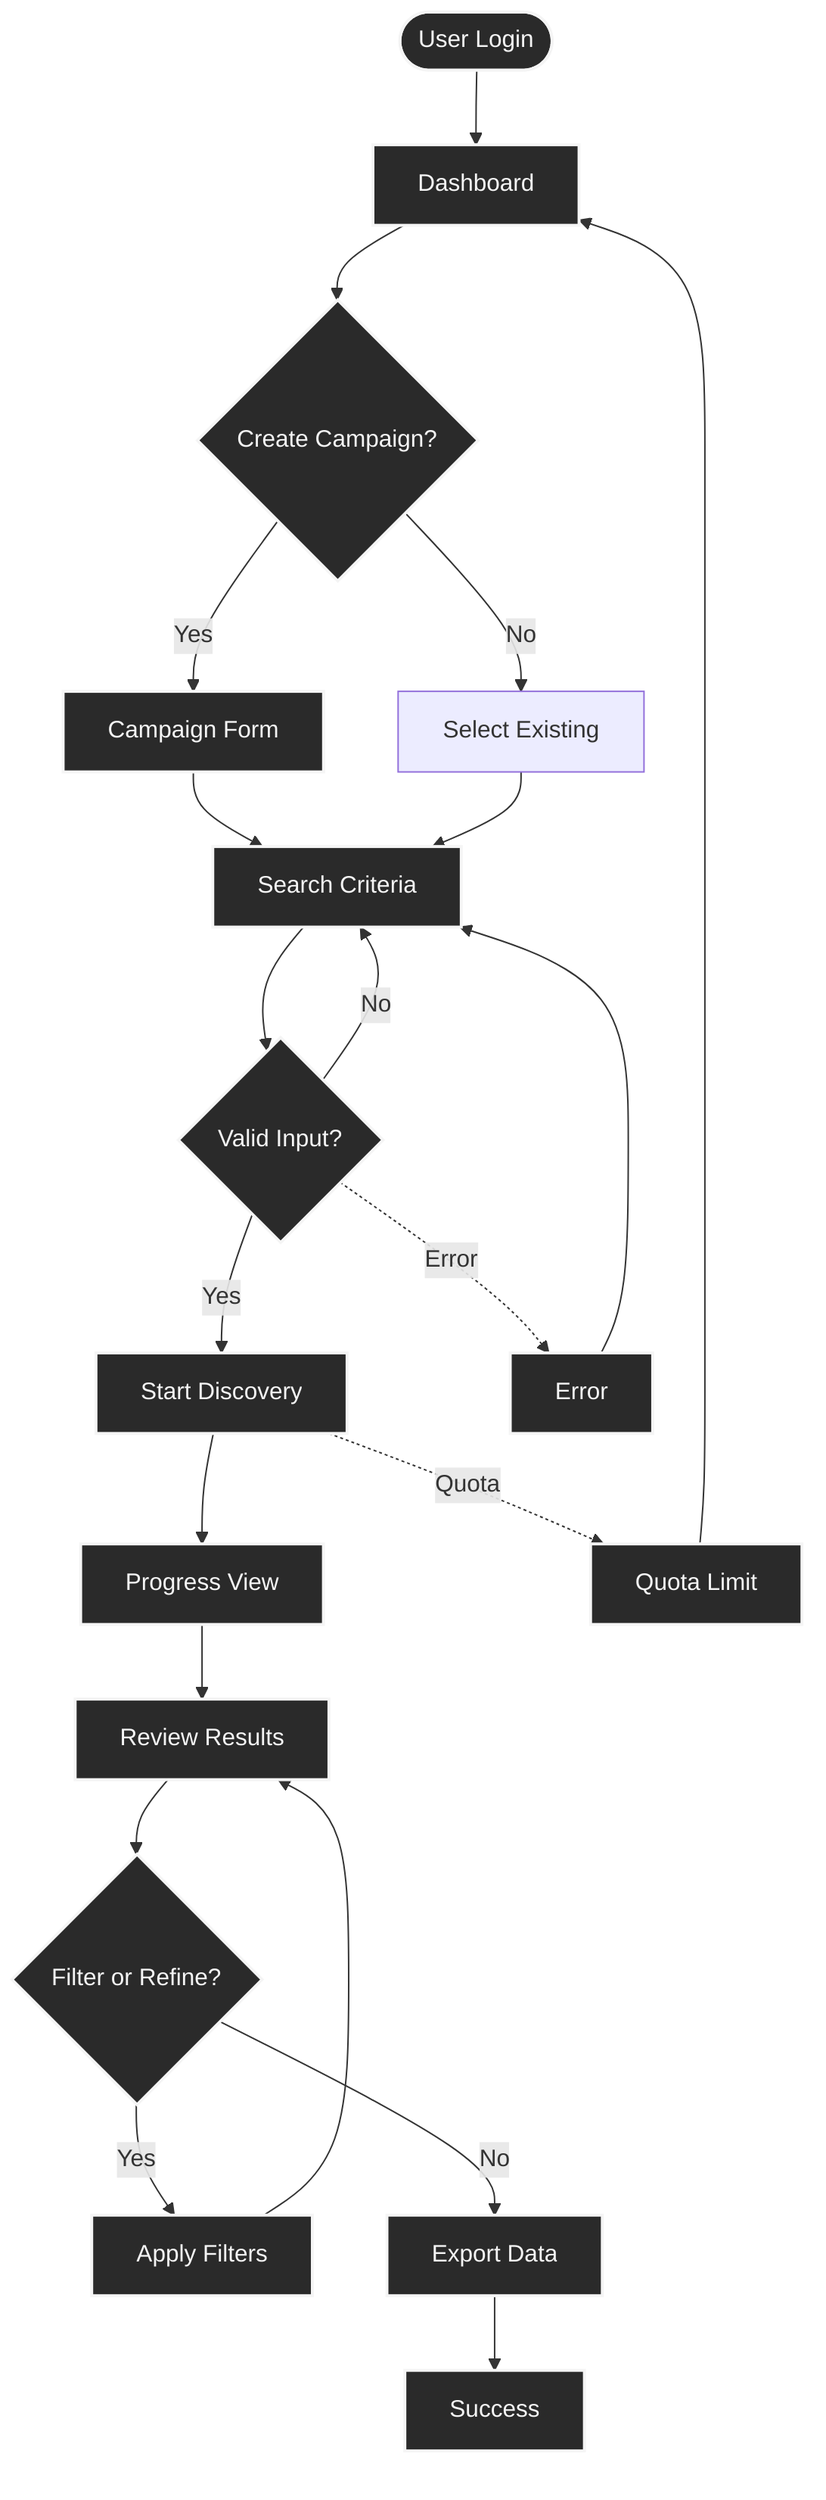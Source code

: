 %%{init: { 'config': 'docs/mmd-shared/config/mermaid.config.json' } }%%
%% accTitle: Prospect Discovery Journey %%
%% accDescr: User workflow from campaign creation through prospect export %%
%% compliance: ZeroFakeData %%
%% domain: app-source %%
%% reciprocal: [../../../../mmd-shared/config/index.md] %%
%% type: flowchart %%
%% title: Prospect Discovery Journey %%
%% index: ../../../../mmd-shared/config/index.md %%

flowchart TD
  Start([User Login]) --> Dashboard[Dashboard]

  Dashboard --> CreateCampaign{Create Campaign?}
  CreateCampaign -->|Yes| CampaignForm[Campaign Form]
  CreateCampaign -->|No| ExistingCampaign[Select Existing]

  CampaignForm --> SearchCriteria[Search Criteria]
  ExistingCampaign --> SearchCriteria

  SearchCriteria --> ValidateInput{Valid Input?}
  ValidateInput -->|No| SearchCriteria
  ValidateInput -->|Yes| StartDiscovery[Start Discovery]

  StartDiscovery --> ProgressView[Progress View]
  ProgressView --> ReviewResults[Review Results]
  ReviewResults --> FilterRefine{Filter or Refine?}
  FilterRefine -->|Yes| ApplyFilters[Apply Filters]
  FilterRefine -->|No| ExportData[Export Data]
  ApplyFilters --> ReviewResults
  ExportData --> Success[Success]

  ValidateInput -.->|Error| ErrorMessage[Error]
  StartDiscovery -.->|Quota| QuotaLimit[Quota Limit]
  ErrorMessage --> SearchCriteria
  QuotaLimit --> Dashboard

  classDef action fill:#2a2a2a,stroke:#f5f5f5,color:#f5f5f5,stroke-width:2px
  class Start,Dashboard,CampaignForm,SearchCriteria,ReviewResults action
  class StartDiscovery,ProgressView,ApplyFilters,ExportData,Success action
  class CreateCampaign,ValidateInput,FilterRefine action
  class ErrorMessage,QuotaLimit action
